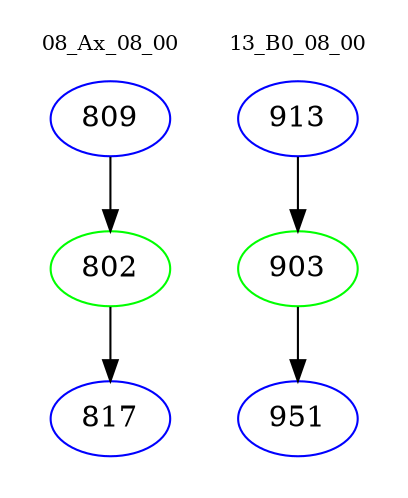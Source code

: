 digraph{
subgraph cluster_0 {
color = white
label = "08_Ax_08_00";
fontsize=10;
T0_809 [label="809", color="blue"]
T0_809 -> T0_802 [color="black"]
T0_802 [label="802", color="green"]
T0_802 -> T0_817 [color="black"]
T0_817 [label="817", color="blue"]
}
subgraph cluster_1 {
color = white
label = "13_B0_08_00";
fontsize=10;
T1_913 [label="913", color="blue"]
T1_913 -> T1_903 [color="black"]
T1_903 [label="903", color="green"]
T1_903 -> T1_951 [color="black"]
T1_951 [label="951", color="blue"]
}
}
